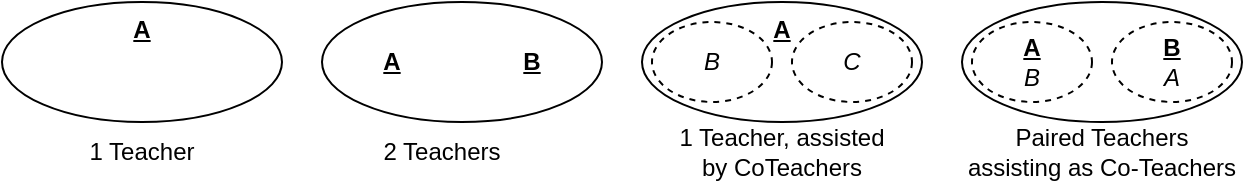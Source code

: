 <mxfile version="20.2.4" type="google"><diagram id="K9rQ08LBQeZv0Idzy_MB" name="Page-1"><mxGraphModel grid="1" page="1" gridSize="10" guides="1" tooltips="1" connect="1" arrows="1" fold="1" pageScale="1" pageWidth="827" pageHeight="1169" math="0" shadow="0"><root><mxCell id="0"/><mxCell id="1" parent="0"/><mxCell id="hAd6Py8JNVB13JhYIIRV-12" value="" style="ellipse;whiteSpace=wrap;html=1;container=1;collapsible=0;recursiveResize=0;verticalAlign=top;fontStyle=5" vertex="1" parent="1"><mxGeometry x="270" y="170" width="140" height="60" as="geometry"/></mxCell><mxCell id="hAd6Py8JNVB13JhYIIRV-4" value="A" style="ellipse;whiteSpace=wrap;html=1;container=1;collapsible=0;recursiveResize=0;verticalAlign=top;fontStyle=5" vertex="1" parent="1"><mxGeometry x="430" y="170" width="140" height="60" as="geometry"/></mxCell><mxCell id="hAd6Py8JNVB13JhYIIRV-1" value="B" style="ellipse;whiteSpace=wrap;html=1;dashed=1;fontStyle=2" vertex="1" parent="hAd6Py8JNVB13JhYIIRV-4"><mxGeometry x="5" y="10" width="60" height="40" as="geometry"/></mxCell><mxCell id="hAd6Py8JNVB13JhYIIRV-2" value="C" style="ellipse;whiteSpace=wrap;html=1;dashed=1;fontStyle=2" vertex="1" parent="hAd6Py8JNVB13JhYIIRV-4"><mxGeometry x="75" y="10" width="60" height="40" as="geometry"/></mxCell><mxCell id="hAd6Py8JNVB13JhYIIRV-13" value="&lt;b&gt;&lt;u style=&quot;font-style: normal;&quot;&gt;A&lt;/u&gt;&lt;/b&gt;" style="ellipse;whiteSpace=wrap;html=1;dashed=1;fontStyle=2;strokeColor=none;" vertex="1" parent="hAd6Py8JNVB13JhYIIRV-4"><mxGeometry x="-155" y="10" width="60" height="40" as="geometry"/></mxCell><mxCell id="hAd6Py8JNVB13JhYIIRV-14" value="&lt;b&gt;&lt;u style=&quot;font-style: normal;&quot;&gt;B&lt;/u&gt;&lt;/b&gt;" style="ellipse;whiteSpace=wrap;html=1;dashed=1;fontStyle=2;strokeColor=none;" vertex="1" parent="hAd6Py8JNVB13JhYIIRV-4"><mxGeometry x="-85" y="10" width="60" height="40" as="geometry"/></mxCell><mxCell id="hAd6Py8JNVB13JhYIIRV-5" value="A" style="ellipse;whiteSpace=wrap;html=1;container=1;collapsible=0;recursiveResize=0;verticalAlign=top;fontStyle=5" vertex="1" parent="1"><mxGeometry x="110" y="170" width="140" height="60" as="geometry"/></mxCell><mxCell id="hAd6Py8JNVB13JhYIIRV-6" value="1 Teacher" style="text;html=1;strokeColor=none;fillColor=none;align=center;verticalAlign=middle;whiteSpace=wrap;rounded=0;dashed=1;" vertex="1" parent="1"><mxGeometry x="110" y="240" width="140" height="10" as="geometry"/></mxCell><mxCell id="hAd6Py8JNVB13JhYIIRV-7" value="" style="ellipse;whiteSpace=wrap;html=1;container=1;collapsible=0;recursiveResize=0;verticalAlign=top;" vertex="1" parent="1"><mxGeometry x="590" y="170" width="140" height="60" as="geometry"/></mxCell><mxCell id="hAd6Py8JNVB13JhYIIRV-8" value="&lt;b style=&quot;text-decoration-line: underline;&quot;&gt;A&lt;/b&gt;&lt;br&gt;&lt;i style=&quot;&quot;&gt;B&lt;/i&gt;" style="ellipse;whiteSpace=wrap;html=1;dashed=1;" vertex="1" parent="hAd6Py8JNVB13JhYIIRV-7"><mxGeometry x="5" y="10" width="60" height="40" as="geometry"/></mxCell><mxCell id="hAd6Py8JNVB13JhYIIRV-9" value="&lt;b&gt;&lt;u&gt;B&lt;/u&gt;&lt;/b&gt;&lt;br&gt;&lt;i style=&quot;&quot;&gt;A&lt;/i&gt;" style="ellipse;whiteSpace=wrap;html=1;dashed=1;" vertex="1" parent="hAd6Py8JNVB13JhYIIRV-7"><mxGeometry x="75" y="10" width="60" height="40" as="geometry"/></mxCell><mxCell id="hAd6Py8JNVB13JhYIIRV-10" value="1 Teacher, assisted &lt;br&gt;by CoTeachers" style="text;html=1;strokeColor=none;fillColor=none;align=center;verticalAlign=middle;whiteSpace=wrap;rounded=0;dashed=1;" vertex="1" parent="1"><mxGeometry x="430" y="240" width="140" height="10" as="geometry"/></mxCell><mxCell id="hAd6Py8JNVB13JhYIIRV-11" value="Paired Teachers&lt;br&gt;assisting as Co-Teachers" style="text;html=1;strokeColor=none;fillColor=none;align=center;verticalAlign=middle;whiteSpace=wrap;rounded=0;dashed=1;" vertex="1" parent="1"><mxGeometry x="590" y="240" width="140" height="10" as="geometry"/></mxCell><mxCell id="hAd6Py8JNVB13JhYIIRV-15" value="2 Teachers" style="text;html=1;strokeColor=none;fillColor=none;align=center;verticalAlign=middle;whiteSpace=wrap;rounded=0;dashed=1;" vertex="1" parent="1"><mxGeometry x="260" y="240" width="140" height="10" as="geometry"/></mxCell></root></mxGraphModel></diagram></mxfile>